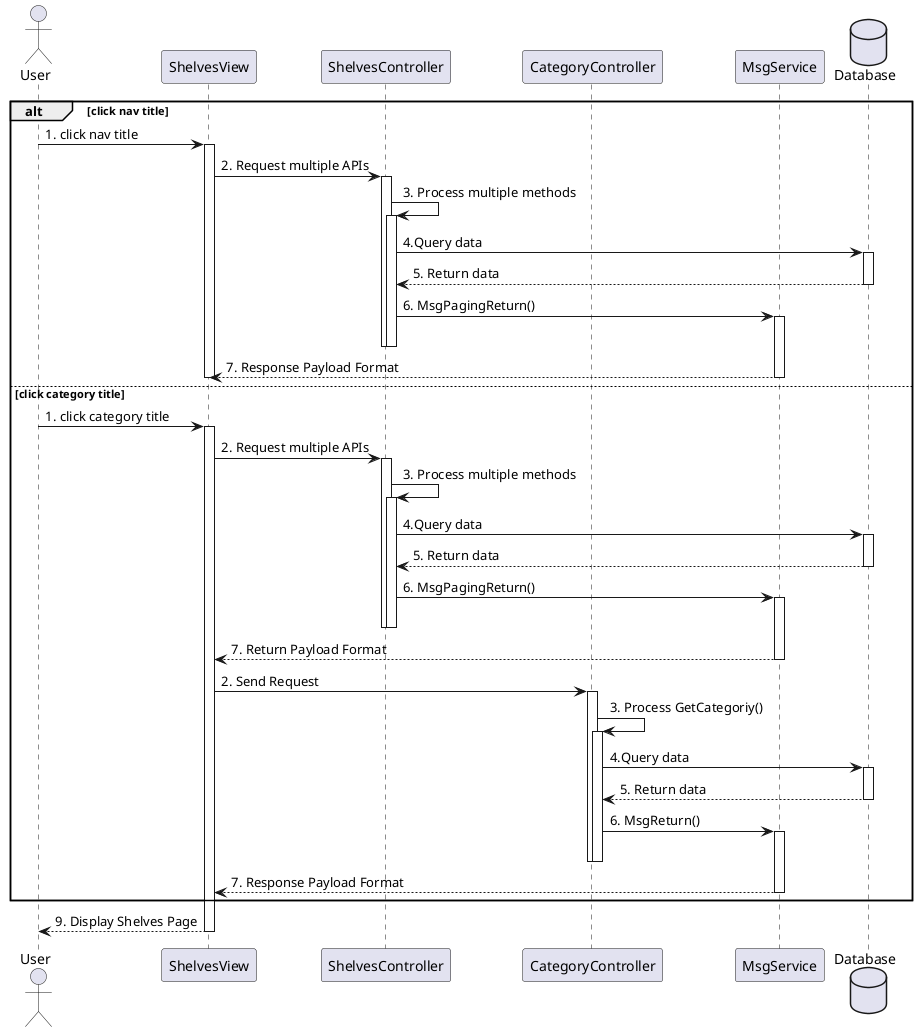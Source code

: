 @startuml
actor       User       as user
participant ShelvesView as view
participant ShelvesController as shelves
participant CategoryController as category
participant MsgService as msgService
database    Database    as db

alt click nav title
    user -> view ++: 1. click nav title
    view -> shelves ++ : 2. Request multiple APIs
    shelves -> shelves ++ : 3. Process multiple methods
    shelves -> db ++ : 4.Query data
    db --> shelves -- : 5. Return data
    shelves -> msgService ++-- : 6. MsgPagingReturn()
    deactivate shelves
    msgService --> view -- : 7. Response Payload Format
    deactivate view

else click category title
    user -> view ++: 1. click category title
    view -> shelves ++ : 2. Request multiple APIs
    shelves -> shelves ++ : 3. Process multiple methods
    shelves -> db ++ : 4.Query data
    db --> shelves -- : 5. Return data
    shelves -> msgService ++-- : 6. MsgPagingReturn()
    deactivate shelves
    msgService --> view -- : 7. Return Payload Format


    view -> category ++ : 2. Send Request
    category -> category ++ : 3. Process GetCategoriy()
    category -> db ++ : 4.Query data
    db --> category -- : 5. Return data
    category -> msgService ++-- : 6. MsgReturn()
    deactivate category
    msgService --> view -- : 7. Response Payload Format

end
view --> user -- : 9. Display Shelves Page

@enduml